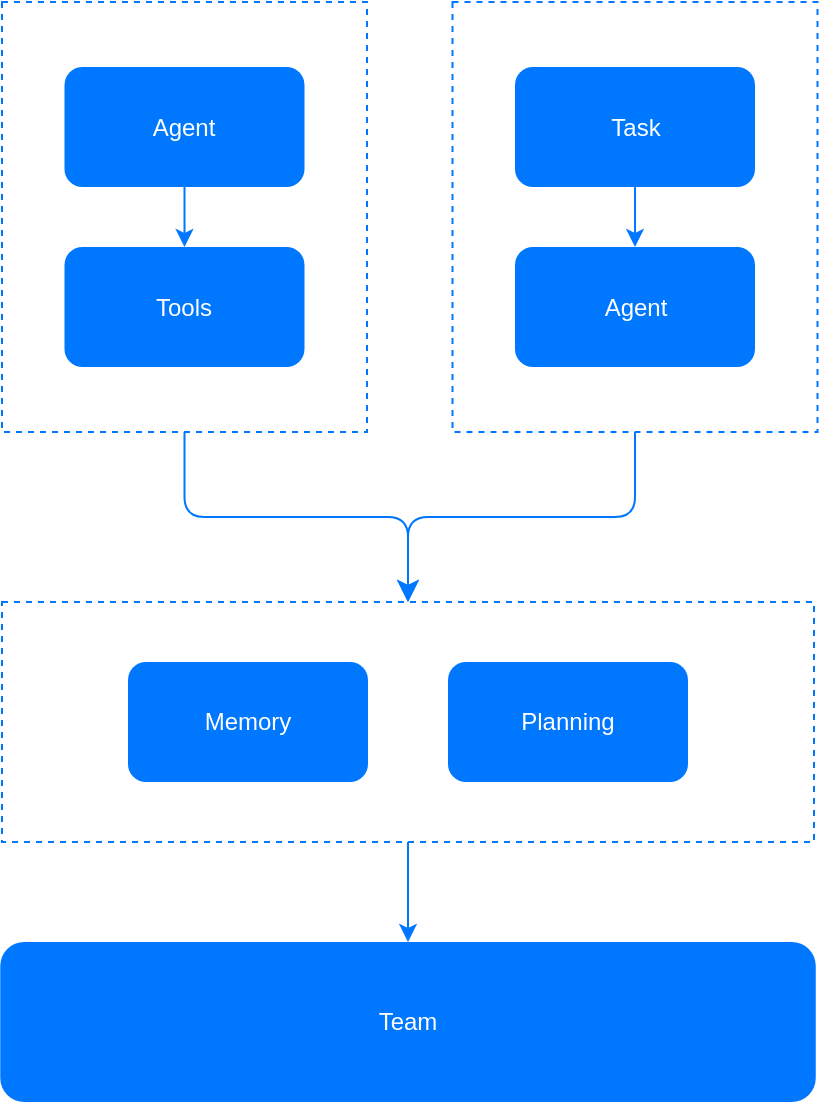 <mxfile scale="2" border="0">
    <diagram id="OZ6w2GOdudwYGQoKYb9u" name="Page-1">
        <mxGraphModel dx="515" dy="1456" grid="1" gridSize="10" guides="1" tooltips="1" connect="1" arrows="1" fold="1" page="1" pageScale="1" pageWidth="850" pageHeight="1100" math="0" shadow="0">
            <root>
                <mxCell id="0"/>
                <mxCell id="1" parent="0"/>
                <mxCell id="17" value="" style="rounded=0;whiteSpace=wrap;html=1;strokeColor=#0077FF;fillColor=none;dashed=1;" parent="1" vertex="1">
                    <mxGeometry x="160" y="80" width="182.5" height="215" as="geometry"/>
                </mxCell>
                <mxCell id="2" value="&lt;font color=&quot;#ffffff&quot;&gt;Tools&lt;/font&gt;" style="rounded=1;whiteSpace=wrap;html=1;fillColor=#0077FF;strokeColor=none;" parent="1" vertex="1">
                    <mxGeometry x="191.25" y="202.5" width="120" height="60" as="geometry"/>
                </mxCell>
                <mxCell id="5" value="&lt;font color=&quot;#ffffff&quot;&gt;Agent&lt;/font&gt;" style="rounded=1;whiteSpace=wrap;html=1;fillColor=#0077FF;strokeColor=none;" parent="1" vertex="1">
                    <mxGeometry x="191.25" y="112.5" width="120" height="60" as="geometry"/>
                </mxCell>
                <mxCell id="11" value="&lt;font color=&quot;#ffffff&quot;&gt;Team&lt;/font&gt;" style="rounded=1;whiteSpace=wrap;html=1;fillColor=#0077FF;strokeColor=none;" parent="1" vertex="1">
                    <mxGeometry x="159.13" y="550" width="407.75" height="80" as="geometry"/>
                </mxCell>
                <mxCell id="25" value="" style="edgeStyle=elbowEdgeStyle;elbow=vertical;endArrow=classic;html=1;rounded=1;endSize=8;startSize=8;exitX=0.5;exitY=1;exitDx=0;exitDy=0;entryX=0.5;entryY=0;entryDx=0;entryDy=0;strokeColor=#0077FF;" parent="1" source="68" target="72" edge="1">
                    <mxGeometry width="50" height="50" relative="1" as="geometry">
                        <mxPoint x="482.5" y="310" as="sourcePoint"/>
                        <mxPoint x="364.5" y="419.94" as="targetPoint"/>
                    </mxGeometry>
                </mxCell>
                <mxCell id="35" value="" style="edgeStyle=elbowEdgeStyle;elbow=vertical;endArrow=classic;html=1;rounded=1;endSize=8;startSize=8;exitX=0.5;exitY=1;exitDx=0;exitDy=0;entryX=0.5;entryY=0;entryDx=0;entryDy=0;strokeColor=#0077FF;" parent="1" source="17" target="72" edge="1">
                    <mxGeometry width="50" height="50" relative="1" as="geometry">
                        <mxPoint x="492.5" y="320" as="sourcePoint"/>
                        <mxPoint x="310.26" y="420.66" as="targetPoint"/>
                    </mxGeometry>
                </mxCell>
                <mxCell id="67" value="" style="endArrow=classic;html=1;rounded=1;strokeColor=#0077FF;exitX=0.5;exitY=1;exitDx=0;exitDy=0;entryX=0.5;entryY=0;entryDx=0;entryDy=0;" parent="1" source="5" target="2" edge="1">
                    <mxGeometry width="50" height="50" relative="1" as="geometry">
                        <mxPoint x="250.94" y="172.5" as="sourcePoint"/>
                        <mxPoint x="250.8" y="221.9" as="targetPoint"/>
                    </mxGeometry>
                </mxCell>
                <mxCell id="68" value="" style="rounded=0;whiteSpace=wrap;html=1;strokeColor=#0077FF;fillColor=none;dashed=1;" parent="1" vertex="1">
                    <mxGeometry x="385.25" y="80" width="182.5" height="215" as="geometry"/>
                </mxCell>
                <mxCell id="69" value="&lt;font color=&quot;#ffffff&quot;&gt;Agent&lt;/font&gt;" style="rounded=1;whiteSpace=wrap;html=1;fillColor=#0077FF;strokeColor=none;" parent="1" vertex="1">
                    <mxGeometry x="416.5" y="202.5" width="120" height="60" as="geometry"/>
                </mxCell>
                <mxCell id="70" value="&lt;font color=&quot;#ffffff&quot;&gt;Task&lt;/font&gt;" style="rounded=1;whiteSpace=wrap;html=1;fillColor=#0077FF;strokeColor=none;" parent="1" vertex="1">
                    <mxGeometry x="416.5" y="112.5" width="120" height="60" as="geometry"/>
                </mxCell>
                <mxCell id="71" value="" style="endArrow=classic;html=1;rounded=1;strokeColor=#0077FF;exitX=0.5;exitY=1;exitDx=0;exitDy=0;entryX=0.5;entryY=0;entryDx=0;entryDy=0;" parent="1" source="70" target="69" edge="1">
                    <mxGeometry width="50" height="50" relative="1" as="geometry">
                        <mxPoint x="476.19" y="172.5" as="sourcePoint"/>
                        <mxPoint x="476.05" y="221.9" as="targetPoint"/>
                    </mxGeometry>
                </mxCell>
                <mxCell id="72" value="" style="rounded=0;whiteSpace=wrap;html=1;strokeColor=#0077FF;fillColor=none;dashed=1;" parent="1" vertex="1">
                    <mxGeometry x="160" y="380" width="406" height="120" as="geometry"/>
                </mxCell>
                <mxCell id="73" value="&lt;font color=&quot;#ffffff&quot;&gt;Planning&lt;/font&gt;" style="rounded=1;whiteSpace=wrap;html=1;fillColor=#0077FF;strokeColor=none;" parent="1" vertex="1">
                    <mxGeometry x="383" y="410" width="120" height="60" as="geometry"/>
                </mxCell>
                <mxCell id="74" value="&lt;font color=&quot;#ffffff&quot;&gt;Memory&lt;/font&gt;" style="rounded=1;whiteSpace=wrap;html=1;fillColor=#0077FF;strokeColor=none;" parent="1" vertex="1">
                    <mxGeometry x="223" y="410" width="120" height="60" as="geometry"/>
                </mxCell>
                <mxCell id="76" value="" style="endArrow=classic;html=1;rounded=1;strokeColor=#0077FF;exitX=0.5;exitY=1;exitDx=0;exitDy=0;entryX=0.5;entryY=0;entryDx=0;entryDy=0;" parent="1" source="72" target="11" edge="1">
                    <mxGeometry width="50" height="50" relative="1" as="geometry">
                        <mxPoint x="362.66" y="500" as="sourcePoint"/>
                        <mxPoint x="362.66" y="530" as="targetPoint"/>
                    </mxGeometry>
                </mxCell>
            </root>
        </mxGraphModel>
    </diagram>
</mxfile>